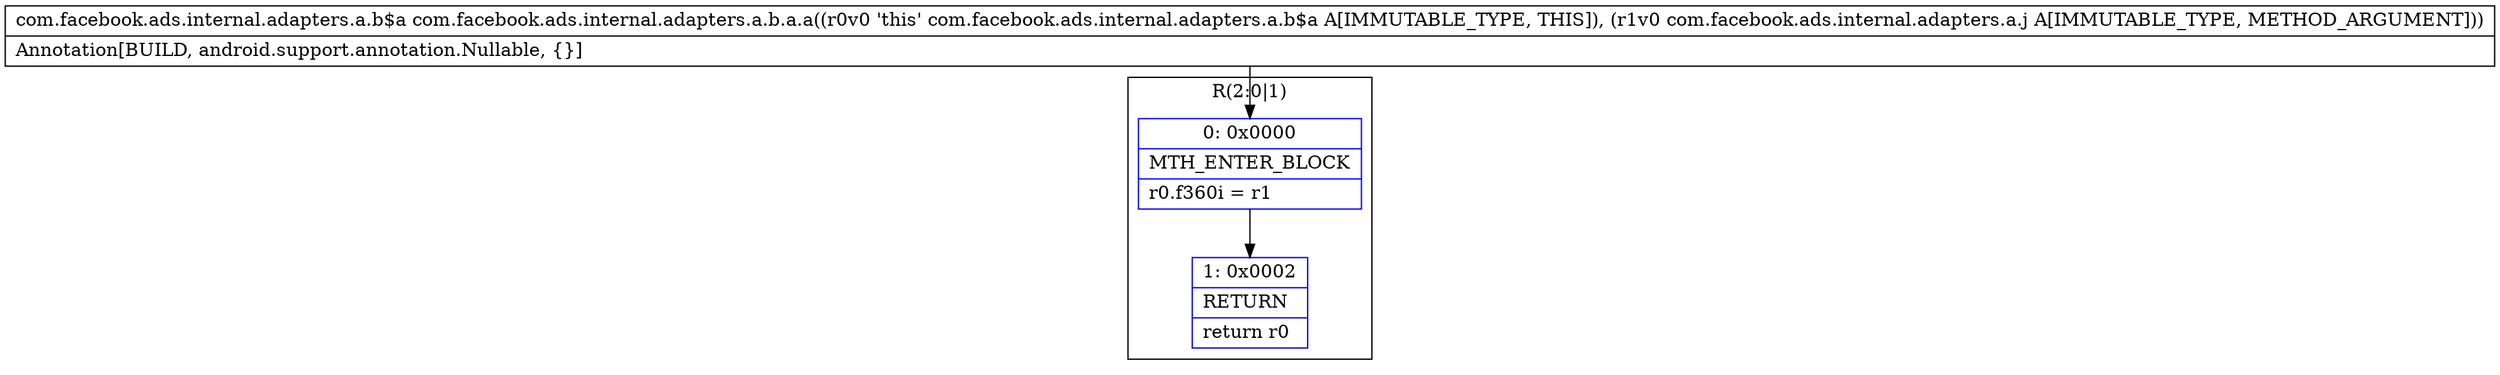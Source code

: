 digraph "CFG forcom.facebook.ads.internal.adapters.a.b.a.a(Lcom\/facebook\/ads\/internal\/adapters\/a\/j;)Lcom\/facebook\/ads\/internal\/adapters\/a\/b$a;" {
subgraph cluster_Region_1870680873 {
label = "R(2:0|1)";
node [shape=record,color=blue];
Node_0 [shape=record,label="{0\:\ 0x0000|MTH_ENTER_BLOCK\l|r0.f360i = r1\l}"];
Node_1 [shape=record,label="{1\:\ 0x0002|RETURN\l|return r0\l}"];
}
MethodNode[shape=record,label="{com.facebook.ads.internal.adapters.a.b$a com.facebook.ads.internal.adapters.a.b.a.a((r0v0 'this' com.facebook.ads.internal.adapters.a.b$a A[IMMUTABLE_TYPE, THIS]), (r1v0 com.facebook.ads.internal.adapters.a.j A[IMMUTABLE_TYPE, METHOD_ARGUMENT]))  | Annotation[BUILD, android.support.annotation.Nullable, \{\}]\l}"];
MethodNode -> Node_0;
Node_0 -> Node_1;
}

